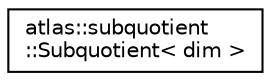 digraph "Graphical Class Hierarchy"
{
  edge [fontname="Helvetica",fontsize="10",labelfontname="Helvetica",labelfontsize="10"];
  node [fontname="Helvetica",fontsize="10",shape=record];
  rankdir="LR";
  Node1 [label="atlas::subquotient\l::Subquotient\< dim \>",height=0.2,width=0.4,color="black", fillcolor="white", style="filled",URL="$classatlas_1_1subquotient_1_1Subquotient.html"];
}
